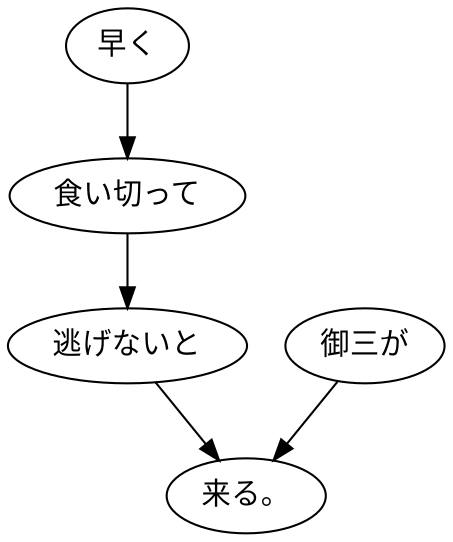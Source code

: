 digraph graph603 {
	node0 [label="早く"];
	node1 [label="食い切って"];
	node2 [label="逃げないと"];
	node3 [label="御三が"];
	node4 [label="来る。"];
	node0 -> node1;
	node1 -> node2;
	node2 -> node4;
	node3 -> node4;
}
